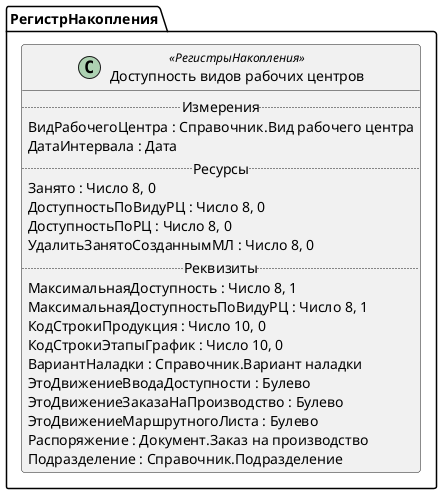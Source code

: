 ﻿@startuml ДоступностьВидовРабочихЦентров
'!include templates.wsd
'..\include templates.wsd
class РегистрНакопления.ДоступностьВидовРабочихЦентров as "Доступность видов рабочих центров" <<РегистрыНакопления>>
{
..Измерения..
ВидРабочегоЦентра : Справочник.Вид рабочего центра
ДатаИнтервала : Дата
..Ресурсы..
Занято : Число 8, 0
ДоступностьПоВидуРЦ : Число 8, 0
ДоступностьПоРЦ : Число 8, 0
УдалитьЗанятоСозданнымМЛ : Число 8, 0
..Реквизиты..
МаксимальнаяДоступность : Число 8, 1
МаксимальнаяДоступностьПоВидуРЦ : Число 8, 1
КодСтрокиПродукция : Число 10, 0
КодСтрокиЭтапыГрафик : Число 10, 0
ВариантНаладки : Справочник.Вариант наладки
ЭтоДвижениеВводаДоступности : Булево
ЭтоДвижениеЗаказаНаПроизводство : Булево
ЭтоДвижениеМаршрутногоЛиста : Булево
Распоряжение : Документ.Заказ на производство
Подразделение : Справочник.Подразделение
}
@enduml
